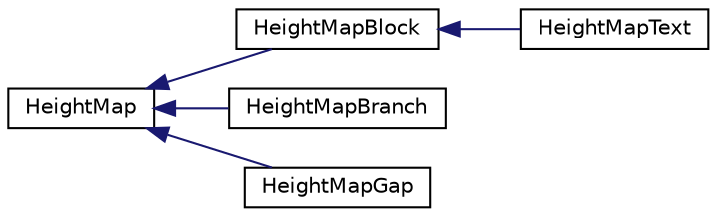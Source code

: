 digraph "Graphical Class Hierarchy"
{
 // LATEX_PDF_SIZE
  edge [fontname="Helvetica",fontsize="10",labelfontname="Helvetica",labelfontsize="10"];
  node [fontname="Helvetica",fontsize="10",shape=record];
  rankdir="LR";
  Node0 [label="HeightMap",height=0.2,width=0.4,color="black", fillcolor="white", style="filled",URL="$classHeightMap.html",tooltip=" "];
  Node0 -> Node1 [dir="back",color="midnightblue",fontsize="10",style="solid",fontname="Helvetica"];
  Node1 [label="HeightMapBlock",height=0.2,width=0.4,color="black", fillcolor="white", style="filled",URL="$classHeightMapBlock.html",tooltip=" "];
  Node1 -> Node2 [dir="back",color="midnightblue",fontsize="10",style="solid",fontname="Helvetica"];
  Node2 [label="HeightMapText",height=0.2,width=0.4,color="black", fillcolor="white", style="filled",URL="$classHeightMapText.html",tooltip=" "];
  Node0 -> Node3 [dir="back",color="midnightblue",fontsize="10",style="solid",fontname="Helvetica"];
  Node3 [label="HeightMapBranch",height=0.2,width=0.4,color="black", fillcolor="white", style="filled",URL="$classHeightMapBranch.html",tooltip=" "];
  Node0 -> Node4 [dir="back",color="midnightblue",fontsize="10",style="solid",fontname="Helvetica"];
  Node4 [label="HeightMapGap",height=0.2,width=0.4,color="black", fillcolor="white", style="filled",URL="$classHeightMapGap.html",tooltip=" "];
}
